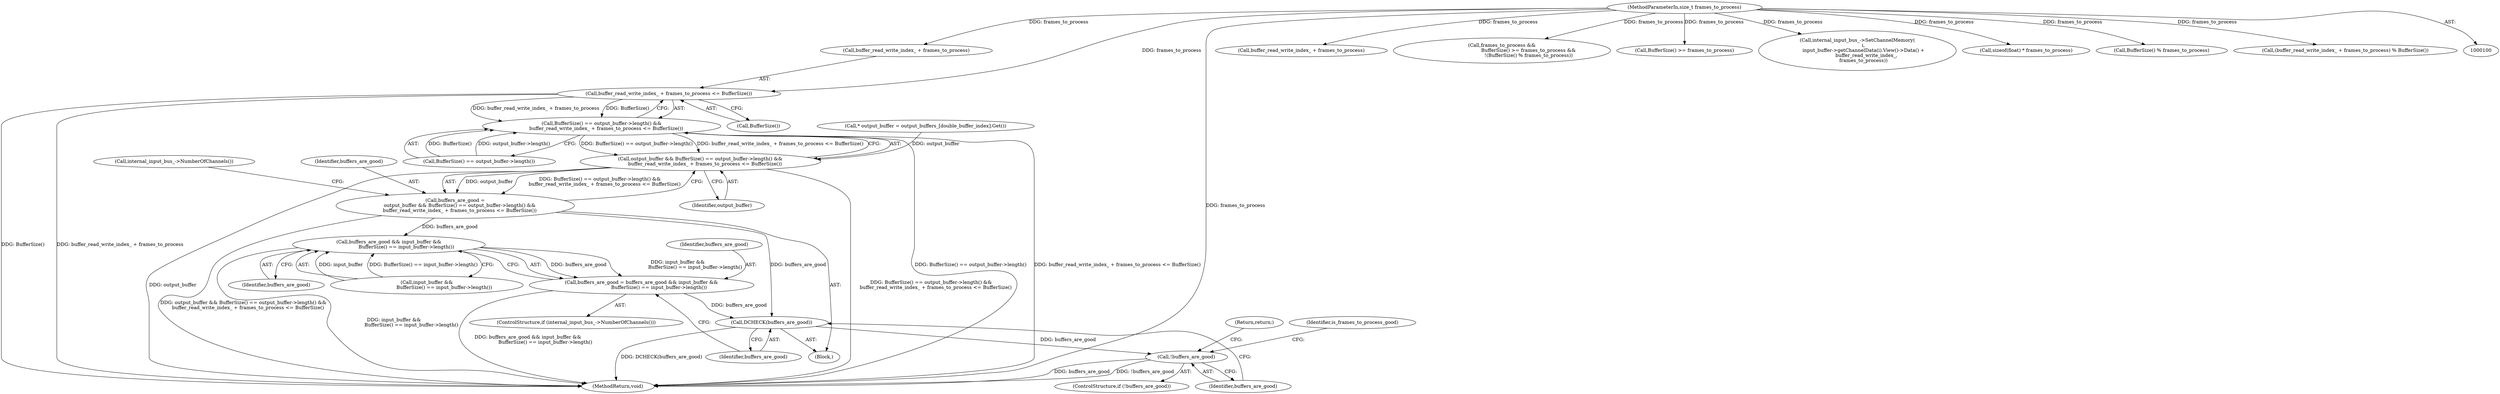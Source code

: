 digraph "0_Chrome_783c28d59c4c748ef9b787d4717882c90c5b227b@API" {
"1000156" [label="(Call,buffer_read_write_index_ + frames_to_process <= BufferSize())"];
"1000101" [label="(MethodParameterIn,size_t frames_to_process)"];
"1000152" [label="(Call,BufferSize() == output_buffer->length() &&\n      buffer_read_write_index_ + frames_to_process <= BufferSize())"];
"1000150" [label="(Call,output_buffer && BufferSize() == output_buffer->length() &&\n      buffer_read_write_index_ + frames_to_process <= BufferSize())"];
"1000148" [label="(Call,buffers_are_good =\n      output_buffer && BufferSize() == output_buffer->length() &&\n      buffer_read_write_index_ + frames_to_process <= BufferSize())"];
"1000165" [label="(Call,buffers_are_good && input_buffer &&\n                       BufferSize() == input_buffer->length())"];
"1000163" [label="(Call,buffers_are_good = buffers_are_good && input_buffer &&\n                       BufferSize() == input_buffer->length())"];
"1000172" [label="(Call,DCHECK(buffers_are_good))"];
"1000175" [label="(Call,!buffers_are_good)"];
"1000172" [label="(Call,DCHECK(buffers_are_good))"];
"1000140" [label="(Call,* output_buffer = output_buffers_[double_buffer_index].Get())"];
"1000165" [label="(Call,buffers_are_good && input_buffer &&\n                       BufferSize() == input_buffer->length())"];
"1000161" [label="(ControlStructure,if (internal_input_bus_->NumberOfChannels()))"];
"1000150" [label="(Call,output_buffer && BufferSize() == output_buffer->length() &&\n      buffer_read_write_index_ + frames_to_process <= BufferSize())"];
"1000304" [label="(MethodReturn,void)"];
"1000175" [label="(Call,!buffers_are_good)"];
"1000164" [label="(Identifier,buffers_are_good)"];
"1000163" [label="(Call,buffers_are_good = buffers_are_good && input_buffer &&\n                       BufferSize() == input_buffer->length())"];
"1000176" [label="(Identifier,buffers_are_good)"];
"1000162" [label="(Call,internal_input_bus_->NumberOfChannels())"];
"1000177" [label="(Return,return;)"];
"1000152" [label="(Call,BufferSize() == output_buffer->length() &&\n      buffer_read_write_index_ + frames_to_process <= BufferSize())"];
"1000261" [label="(Call,buffer_read_write_index_ + frames_to_process)"];
"1000166" [label="(Identifier,buffers_are_good)"];
"1000181" [label="(Call,frames_to_process &&\n                                   BufferSize() >= frames_to_process &&\n                                   !(BufferSize() % frames_to_process))"];
"1000180" [label="(Identifier,is_frames_to_process_good)"];
"1000148" [label="(Call,buffers_are_good =\n      output_buffer && BufferSize() == output_buffer->length() &&\n      buffer_read_write_index_ + frames_to_process <= BufferSize())"];
"1000184" [label="(Call,BufferSize() >= frames_to_process)"];
"1000167" [label="(Call,input_buffer &&\n                       BufferSize() == input_buffer->length())"];
"1000227" [label="(Call,internal_input_bus_->SetChannelMemory(\n        i,\n        input_buffer->getChannelData(i).View()->Data() +\n            buffer_read_write_index_,\n        frames_to_process))"];
"1000174" [label="(ControlStructure,if (!buffers_are_good))"];
"1000157" [label="(Call,buffer_read_write_index_ + frames_to_process)"];
"1000254" [label="(Call,sizeof(float) * frames_to_process)"];
"1000188" [label="(Call,BufferSize() % frames_to_process)"];
"1000153" [label="(Call,BufferSize() == output_buffer->length())"];
"1000101" [label="(MethodParameterIn,size_t frames_to_process)"];
"1000173" [label="(Identifier,buffers_are_good)"];
"1000156" [label="(Call,buffer_read_write_index_ + frames_to_process <= BufferSize())"];
"1000149" [label="(Identifier,buffers_are_good)"];
"1000151" [label="(Identifier,output_buffer)"];
"1000260" [label="(Call,(buffer_read_write_index_ + frames_to_process) % BufferSize())"];
"1000160" [label="(Call,BufferSize())"];
"1000102" [label="(Block,)"];
"1000156" -> "1000152"  [label="AST: "];
"1000156" -> "1000160"  [label="CFG: "];
"1000157" -> "1000156"  [label="AST: "];
"1000160" -> "1000156"  [label="AST: "];
"1000152" -> "1000156"  [label="CFG: "];
"1000156" -> "1000304"  [label="DDG: buffer_read_write_index_ + frames_to_process"];
"1000156" -> "1000304"  [label="DDG: BufferSize()"];
"1000156" -> "1000152"  [label="DDG: buffer_read_write_index_ + frames_to_process"];
"1000156" -> "1000152"  [label="DDG: BufferSize()"];
"1000101" -> "1000156"  [label="DDG: frames_to_process"];
"1000101" -> "1000100"  [label="AST: "];
"1000101" -> "1000304"  [label="DDG: frames_to_process"];
"1000101" -> "1000157"  [label="DDG: frames_to_process"];
"1000101" -> "1000181"  [label="DDG: frames_to_process"];
"1000101" -> "1000184"  [label="DDG: frames_to_process"];
"1000101" -> "1000188"  [label="DDG: frames_to_process"];
"1000101" -> "1000227"  [label="DDG: frames_to_process"];
"1000101" -> "1000254"  [label="DDG: frames_to_process"];
"1000101" -> "1000260"  [label="DDG: frames_to_process"];
"1000101" -> "1000261"  [label="DDG: frames_to_process"];
"1000152" -> "1000150"  [label="AST: "];
"1000152" -> "1000153"  [label="CFG: "];
"1000153" -> "1000152"  [label="AST: "];
"1000150" -> "1000152"  [label="CFG: "];
"1000152" -> "1000304"  [label="DDG: BufferSize() == output_buffer->length()"];
"1000152" -> "1000304"  [label="DDG: buffer_read_write_index_ + frames_to_process <= BufferSize()"];
"1000152" -> "1000150"  [label="DDG: BufferSize() == output_buffer->length()"];
"1000152" -> "1000150"  [label="DDG: buffer_read_write_index_ + frames_to_process <= BufferSize()"];
"1000153" -> "1000152"  [label="DDG: BufferSize()"];
"1000153" -> "1000152"  [label="DDG: output_buffer->length()"];
"1000150" -> "1000148"  [label="AST: "];
"1000150" -> "1000151"  [label="CFG: "];
"1000151" -> "1000150"  [label="AST: "];
"1000148" -> "1000150"  [label="CFG: "];
"1000150" -> "1000304"  [label="DDG: output_buffer"];
"1000150" -> "1000304"  [label="DDG: BufferSize() == output_buffer->length() &&\n      buffer_read_write_index_ + frames_to_process <= BufferSize()"];
"1000150" -> "1000148"  [label="DDG: output_buffer"];
"1000150" -> "1000148"  [label="DDG: BufferSize() == output_buffer->length() &&\n      buffer_read_write_index_ + frames_to_process <= BufferSize()"];
"1000140" -> "1000150"  [label="DDG: output_buffer"];
"1000148" -> "1000102"  [label="AST: "];
"1000149" -> "1000148"  [label="AST: "];
"1000162" -> "1000148"  [label="CFG: "];
"1000148" -> "1000304"  [label="DDG: output_buffer && BufferSize() == output_buffer->length() &&\n      buffer_read_write_index_ + frames_to_process <= BufferSize()"];
"1000148" -> "1000165"  [label="DDG: buffers_are_good"];
"1000148" -> "1000172"  [label="DDG: buffers_are_good"];
"1000165" -> "1000163"  [label="AST: "];
"1000165" -> "1000166"  [label="CFG: "];
"1000165" -> "1000167"  [label="CFG: "];
"1000166" -> "1000165"  [label="AST: "];
"1000167" -> "1000165"  [label="AST: "];
"1000163" -> "1000165"  [label="CFG: "];
"1000165" -> "1000304"  [label="DDG: input_buffer &&\n                       BufferSize() == input_buffer->length()"];
"1000165" -> "1000163"  [label="DDG: buffers_are_good"];
"1000165" -> "1000163"  [label="DDG: input_buffer &&\n                       BufferSize() == input_buffer->length()"];
"1000167" -> "1000165"  [label="DDG: input_buffer"];
"1000167" -> "1000165"  [label="DDG: BufferSize() == input_buffer->length()"];
"1000163" -> "1000161"  [label="AST: "];
"1000164" -> "1000163"  [label="AST: "];
"1000173" -> "1000163"  [label="CFG: "];
"1000163" -> "1000304"  [label="DDG: buffers_are_good && input_buffer &&\n                       BufferSize() == input_buffer->length()"];
"1000163" -> "1000172"  [label="DDG: buffers_are_good"];
"1000172" -> "1000102"  [label="AST: "];
"1000172" -> "1000173"  [label="CFG: "];
"1000173" -> "1000172"  [label="AST: "];
"1000176" -> "1000172"  [label="CFG: "];
"1000172" -> "1000304"  [label="DDG: DCHECK(buffers_are_good)"];
"1000172" -> "1000175"  [label="DDG: buffers_are_good"];
"1000175" -> "1000174"  [label="AST: "];
"1000175" -> "1000176"  [label="CFG: "];
"1000176" -> "1000175"  [label="AST: "];
"1000177" -> "1000175"  [label="CFG: "];
"1000180" -> "1000175"  [label="CFG: "];
"1000175" -> "1000304"  [label="DDG: buffers_are_good"];
"1000175" -> "1000304"  [label="DDG: !buffers_are_good"];
}
